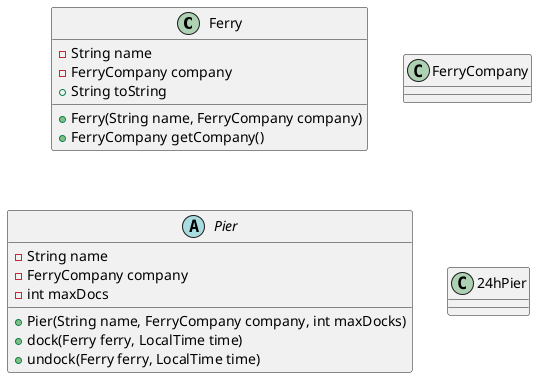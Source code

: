@startuml

class Ferry {
-String name
-FerryCompany company
+Ferry(String name, FerryCompany company)
+FerryCompany getCompany()
+String toString
}
class FerryCompany {

}
abstract class Pier {
    -String name
    -FerryCompany company
    -int maxDocs
    +Pier(String name, FerryCompany company, int maxDocks)
    +dock(Ferry ferry, LocalTime time)
    +undock(Ferry ferry, LocalTime time)
}
class 24hPier {
}
@enduml